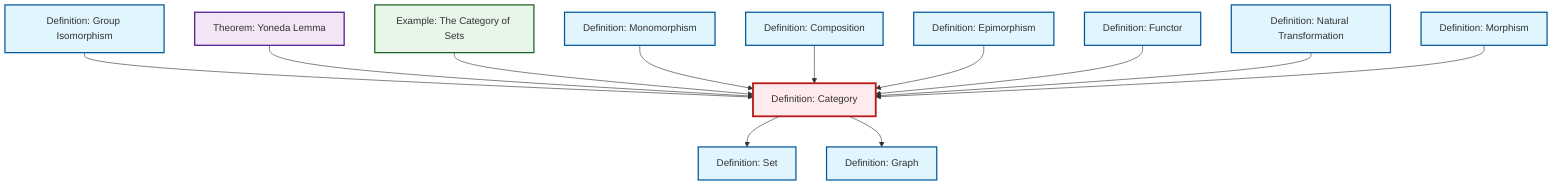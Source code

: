 graph TD
    classDef definition fill:#e1f5fe,stroke:#01579b,stroke-width:2px
    classDef theorem fill:#f3e5f5,stroke:#4a148c,stroke-width:2px
    classDef axiom fill:#fff3e0,stroke:#e65100,stroke-width:2px
    classDef example fill:#e8f5e9,stroke:#1b5e20,stroke-width:2px
    classDef current fill:#ffebee,stroke:#b71c1c,stroke-width:3px
    def-composition["Definition: Composition"]:::definition
    def-set["Definition: Set"]:::definition
    def-monomorphism["Definition: Monomorphism"]:::definition
    def-functor["Definition: Functor"]:::definition
    ex-set-category["Example: The Category of Sets"]:::example
    def-epimorphism["Definition: Epimorphism"]:::definition
    def-morphism["Definition: Morphism"]:::definition
    thm-yoneda["Theorem: Yoneda Lemma"]:::theorem
    def-isomorphism["Definition: Group Isomorphism"]:::definition
    def-natural-transformation["Definition: Natural Transformation"]:::definition
    def-graph["Definition: Graph"]:::definition
    def-category["Definition: Category"]:::definition
    def-isomorphism --> def-category
    thm-yoneda --> def-category
    ex-set-category --> def-category
    def-monomorphism --> def-category
    def-composition --> def-category
    def-epimorphism --> def-category
    def-functor --> def-category
    def-natural-transformation --> def-category
    def-morphism --> def-category
    def-category --> def-set
    def-category --> def-graph
    class def-category current